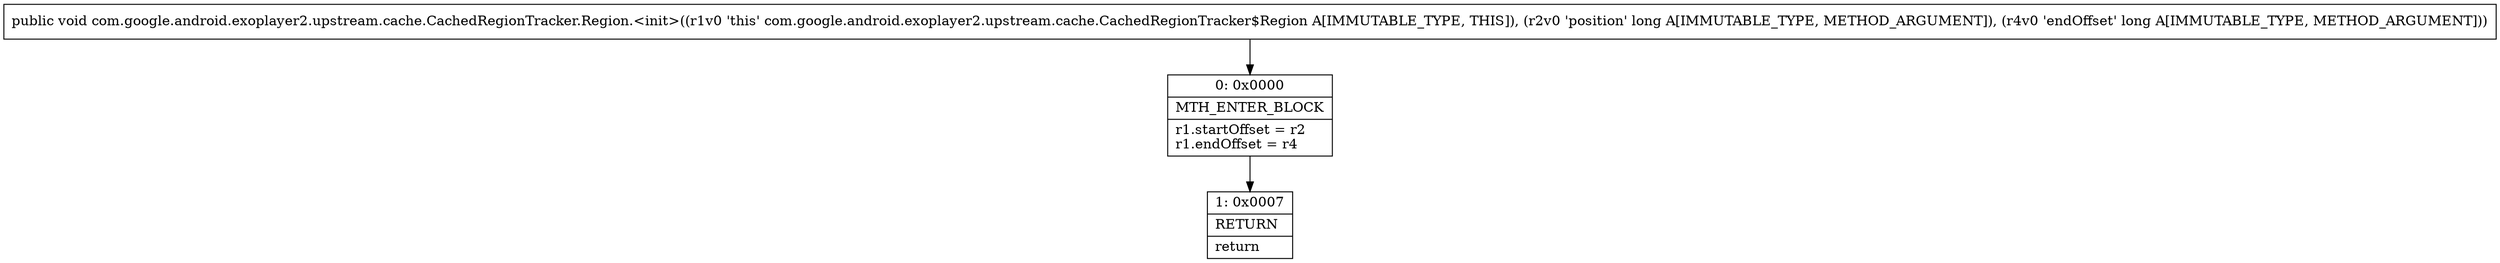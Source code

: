 digraph "CFG forcom.google.android.exoplayer2.upstream.cache.CachedRegionTracker.Region.\<init\>(JJ)V" {
Node_0 [shape=record,label="{0\:\ 0x0000|MTH_ENTER_BLOCK\l|r1.startOffset = r2\lr1.endOffset = r4\l}"];
Node_1 [shape=record,label="{1\:\ 0x0007|RETURN\l|return\l}"];
MethodNode[shape=record,label="{public void com.google.android.exoplayer2.upstream.cache.CachedRegionTracker.Region.\<init\>((r1v0 'this' com.google.android.exoplayer2.upstream.cache.CachedRegionTracker$Region A[IMMUTABLE_TYPE, THIS]), (r2v0 'position' long A[IMMUTABLE_TYPE, METHOD_ARGUMENT]), (r4v0 'endOffset' long A[IMMUTABLE_TYPE, METHOD_ARGUMENT])) }"];
MethodNode -> Node_0;
Node_0 -> Node_1;
}

